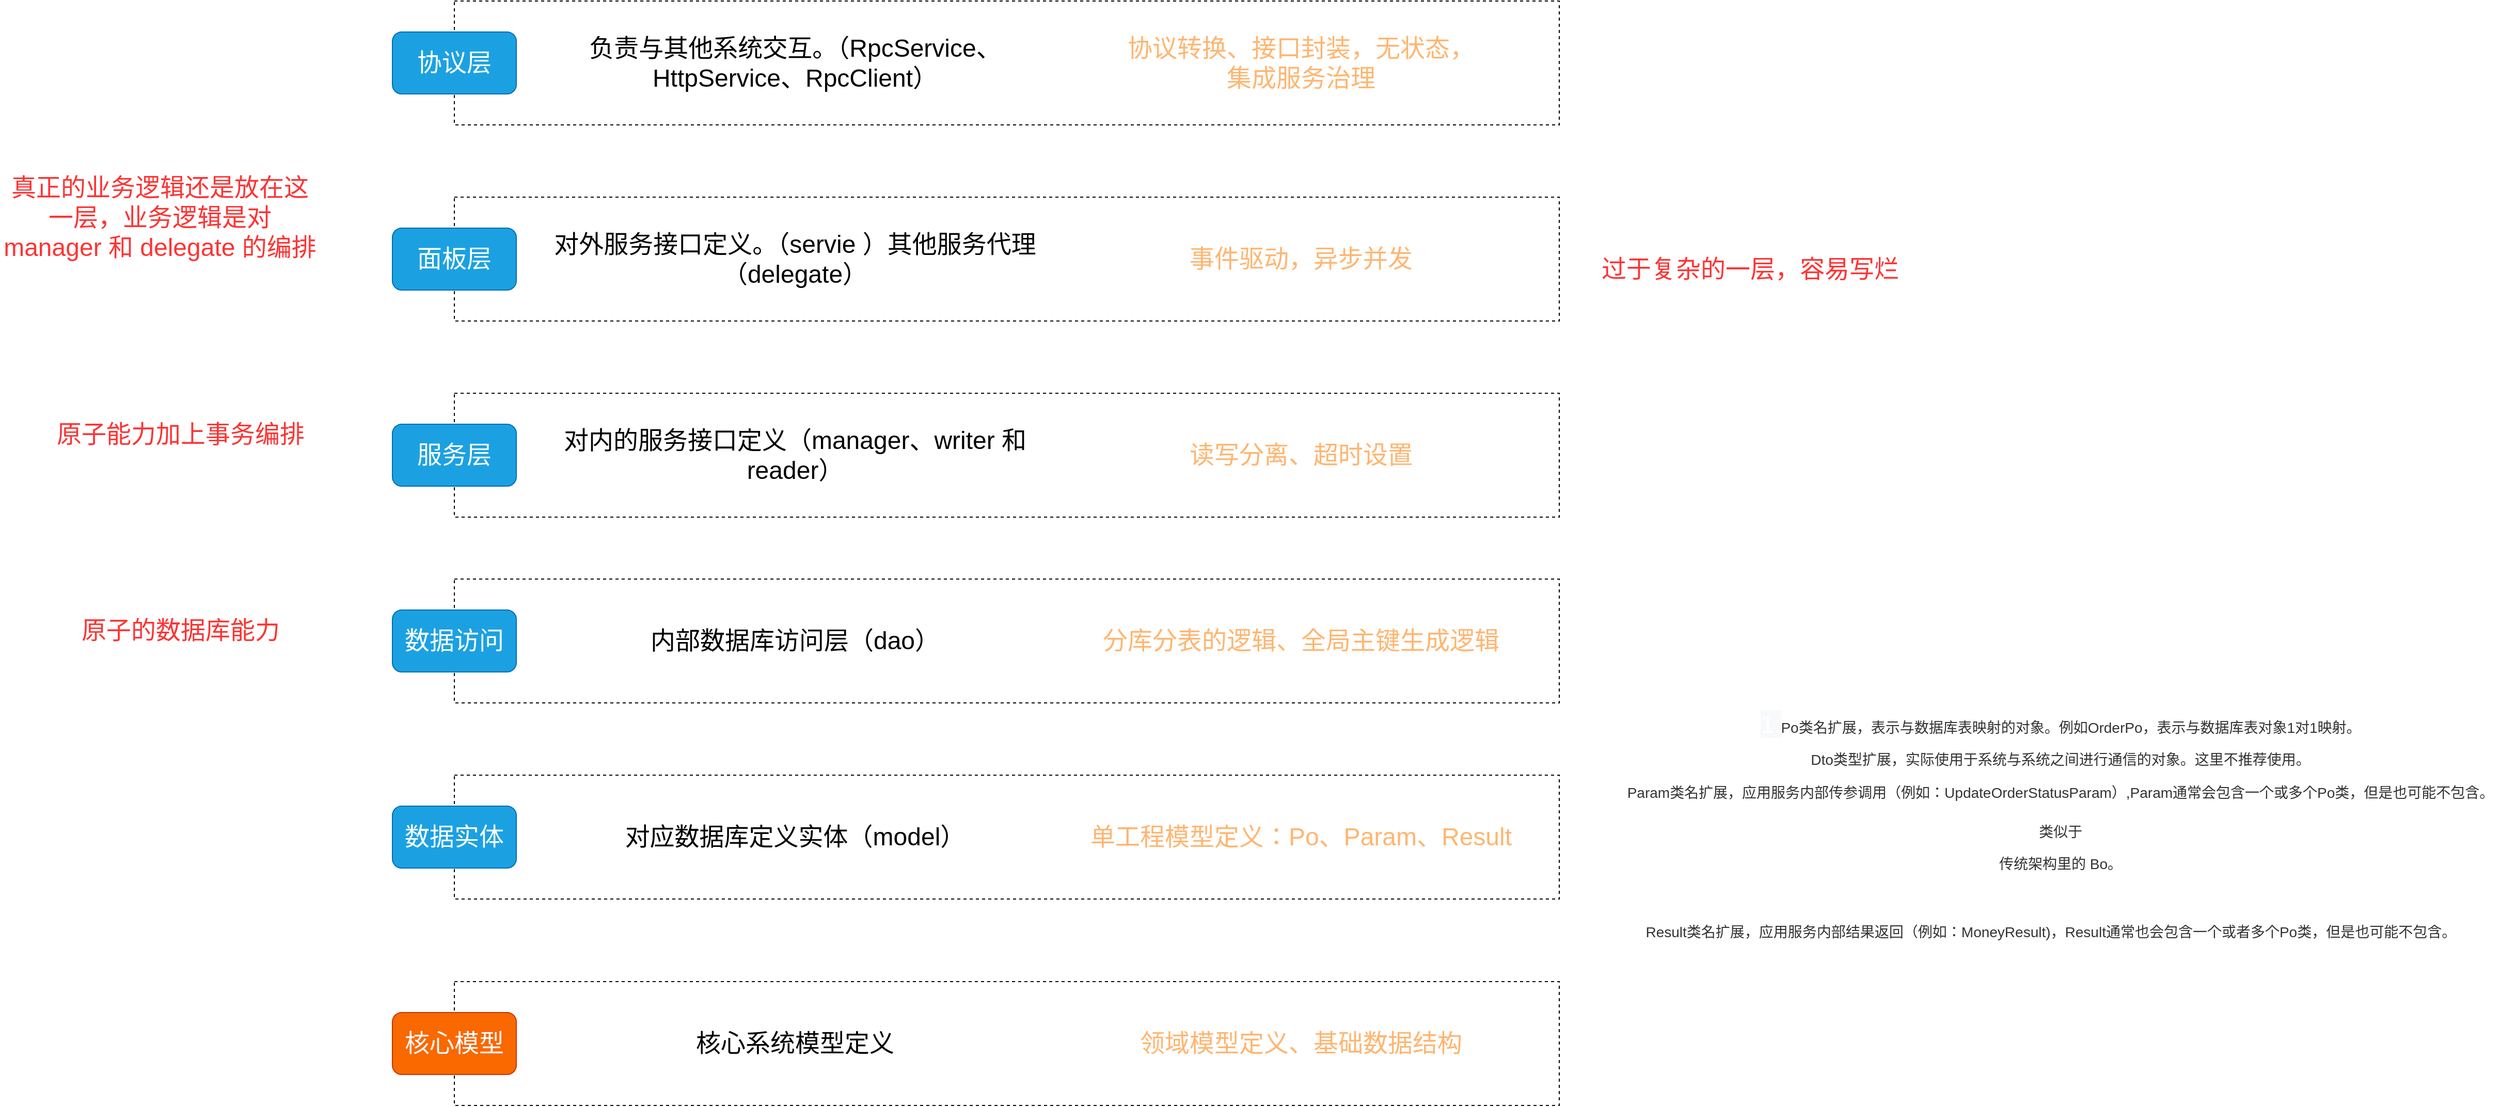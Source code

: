 <mxfile version="14.6.13" type="device"><diagram id="pv3N5BN9du3nWjAPbw0T" name="第 1 页"><mxGraphModel dx="1426" dy="860" grid="1" gridSize="10" guides="1" tooltips="1" connect="1" arrows="1" fold="1" page="1" pageScale="1" pageWidth="827" pageHeight="1169" math="0" shadow="0"><root><mxCell id="0"/><mxCell id="1" parent="0"/><mxCell id="pYum1yXWOpuPnmRAVcq9-10" value="" style="rounded=0;whiteSpace=wrap;html=1;fontSize=24;dashed=1;" vertex="1" parent="1"><mxGeometry x="470" y="90" width="1070" height="120" as="geometry"/></mxCell><mxCell id="pYum1yXWOpuPnmRAVcq9-1" value="协议层" style="rounded=1;whiteSpace=wrap;html=1;fillColor=#1ba1e2;strokeColor=#006EAF;fontColor=#ffffff;fontSize=24;" vertex="1" parent="1"><mxGeometry x="410" y="120" width="120" height="60" as="geometry"/></mxCell><mxCell id="pYum1yXWOpuPnmRAVcq9-11" value="负责与其他系统交互。（RpcService、HttpService、RpcClient）" style="text;html=1;strokeColor=none;fillColor=none;align=center;verticalAlign=middle;whiteSpace=wrap;rounded=0;dashed=1;fontSize=24;" vertex="1" parent="1"><mxGeometry x="540" y="140" width="520" height="20" as="geometry"/></mxCell><mxCell id="pYum1yXWOpuPnmRAVcq9-12" value="协议转换、接口封装，无状态，&lt;br&gt;集成服务治理" style="text;html=1;strokeColor=none;fillColor=none;align=center;verticalAlign=middle;whiteSpace=wrap;rounded=0;dashed=1;fontSize=24;fontColor=#FFB570;" vertex="1" parent="1"><mxGeometry x="1030" y="140" width="520" height="20" as="geometry"/></mxCell><mxCell id="pYum1yXWOpuPnmRAVcq9-13" value="" style="rounded=0;whiteSpace=wrap;html=1;fontSize=24;dashed=1;" vertex="1" parent="1"><mxGeometry x="470" y="280" width="1070" height="120" as="geometry"/></mxCell><mxCell id="pYum1yXWOpuPnmRAVcq9-14" value="面板层" style="rounded=1;whiteSpace=wrap;html=1;fillColor=#1ba1e2;strokeColor=#006EAF;fontColor=#ffffff;fontSize=24;" vertex="1" parent="1"><mxGeometry x="410" y="310" width="120" height="60" as="geometry"/></mxCell><mxCell id="pYum1yXWOpuPnmRAVcq9-15" value="对外服务接口定义。（servie ）其他服务代理（delegate）" style="text;html=1;strokeColor=none;fillColor=none;align=center;verticalAlign=middle;whiteSpace=wrap;rounded=0;dashed=1;fontSize=24;" vertex="1" parent="1"><mxGeometry x="540" y="330" width="520" height="20" as="geometry"/></mxCell><mxCell id="pYum1yXWOpuPnmRAVcq9-16" value="事件驱动，异步并发" style="text;html=1;strokeColor=none;fillColor=none;align=center;verticalAlign=middle;whiteSpace=wrap;rounded=0;dashed=1;fontSize=24;fontColor=#FFB570;" vertex="1" parent="1"><mxGeometry x="1030" y="330" width="520" height="20" as="geometry"/></mxCell><mxCell id="pYum1yXWOpuPnmRAVcq9-17" value="" style="rounded=0;whiteSpace=wrap;html=1;fontSize=24;dashed=1;" vertex="1" parent="1"><mxGeometry x="470" y="470" width="1070" height="120" as="geometry"/></mxCell><mxCell id="pYum1yXWOpuPnmRAVcq9-18" value="服务层" style="rounded=1;whiteSpace=wrap;html=1;fillColor=#1ba1e2;strokeColor=#006EAF;fontColor=#ffffff;fontSize=24;" vertex="1" parent="1"><mxGeometry x="410" y="500" width="120" height="60" as="geometry"/></mxCell><mxCell id="pYum1yXWOpuPnmRAVcq9-19" value="对内的服务接口定义（manager、writer 和 reader）" style="text;html=1;strokeColor=none;fillColor=none;align=center;verticalAlign=middle;whiteSpace=wrap;rounded=0;dashed=1;fontSize=24;" vertex="1" parent="1"><mxGeometry x="540" y="520" width="520" height="20" as="geometry"/></mxCell><mxCell id="pYum1yXWOpuPnmRAVcq9-20" value="读写分离、超时设置" style="text;html=1;strokeColor=none;fillColor=none;align=center;verticalAlign=middle;whiteSpace=wrap;rounded=0;dashed=1;fontSize=24;fontColor=#FFB570;" vertex="1" parent="1"><mxGeometry x="1030" y="520" width="520" height="20" as="geometry"/></mxCell><mxCell id="pYum1yXWOpuPnmRAVcq9-21" value="" style="rounded=0;whiteSpace=wrap;html=1;fontSize=24;dashed=1;" vertex="1" parent="1"><mxGeometry x="470" y="650" width="1070" height="120" as="geometry"/></mxCell><mxCell id="pYum1yXWOpuPnmRAVcq9-22" value="数据访问" style="rounded=1;whiteSpace=wrap;html=1;fillColor=#1ba1e2;strokeColor=#006EAF;fontColor=#ffffff;fontSize=24;" vertex="1" parent="1"><mxGeometry x="410" y="680" width="120" height="60" as="geometry"/></mxCell><mxCell id="pYum1yXWOpuPnmRAVcq9-23" value="内部数据库访问层（dao）" style="text;html=1;strokeColor=none;fillColor=none;align=center;verticalAlign=middle;whiteSpace=wrap;rounded=0;dashed=1;fontSize=24;" vertex="1" parent="1"><mxGeometry x="540" y="700" width="520" height="20" as="geometry"/></mxCell><mxCell id="pYum1yXWOpuPnmRAVcq9-24" value="分库分表的逻辑、全局主键生成逻辑" style="text;html=1;strokeColor=none;fillColor=none;align=center;verticalAlign=middle;whiteSpace=wrap;rounded=0;dashed=1;fontSize=24;fontColor=#FFB570;" vertex="1" parent="1"><mxGeometry x="1030" y="700" width="520" height="20" as="geometry"/></mxCell><mxCell id="pYum1yXWOpuPnmRAVcq9-25" value="" style="rounded=0;whiteSpace=wrap;html=1;fontSize=24;dashed=1;" vertex="1" parent="1"><mxGeometry x="470" y="840" width="1070" height="120" as="geometry"/></mxCell><mxCell id="pYum1yXWOpuPnmRAVcq9-26" value="数据实体" style="rounded=1;whiteSpace=wrap;html=1;fillColor=#1ba1e2;strokeColor=#006EAF;fontColor=#ffffff;fontSize=24;" vertex="1" parent="1"><mxGeometry x="410" y="870" width="120" height="60" as="geometry"/></mxCell><mxCell id="pYum1yXWOpuPnmRAVcq9-27" value="对应数据库定义实体（model）" style="text;html=1;strokeColor=none;fillColor=none;align=center;verticalAlign=middle;whiteSpace=wrap;rounded=0;dashed=1;fontSize=24;" vertex="1" parent="1"><mxGeometry x="540" y="890" width="520" height="20" as="geometry"/></mxCell><mxCell id="pYum1yXWOpuPnmRAVcq9-28" value="单工程模型定义：Po、Param、Result" style="text;html=1;strokeColor=none;fillColor=none;align=center;verticalAlign=middle;whiteSpace=wrap;rounded=0;dashed=1;fontSize=24;fontColor=#FFB570;" vertex="1" parent="1"><mxGeometry x="1030" y="890" width="520" height="20" as="geometry"/></mxCell><mxCell id="pYum1yXWOpuPnmRAVcq9-29" value="" style="rounded=0;whiteSpace=wrap;html=1;fontSize=24;dashed=1;" vertex="1" parent="1"><mxGeometry x="470" y="1040" width="1070" height="120" as="geometry"/></mxCell><mxCell id="pYum1yXWOpuPnmRAVcq9-30" value="&lt;span style=&quot;&quot;&gt;核心模型&lt;/span&gt;" style="rounded=1;whiteSpace=wrap;html=1;fillColor=#fa6800;strokeColor=#C73500;fontSize=24;fontColor=#FFFFFF;" vertex="1" parent="1"><mxGeometry x="410" y="1070" width="120" height="60" as="geometry"/></mxCell><mxCell id="pYum1yXWOpuPnmRAVcq9-31" value="核心系统模型定义" style="text;html=1;strokeColor=none;fillColor=none;align=center;verticalAlign=middle;whiteSpace=wrap;rounded=0;dashed=1;fontSize=24;" vertex="1" parent="1"><mxGeometry x="540" y="1090" width="520" height="20" as="geometry"/></mxCell><mxCell id="pYum1yXWOpuPnmRAVcq9-32" value="领域模型定义、基础数据结构" style="text;html=1;strokeColor=none;fillColor=none;align=center;verticalAlign=middle;whiteSpace=wrap;rounded=0;dashed=1;fontSize=24;fontColor=#FFB570;" vertex="1" parent="1"><mxGeometry x="1030" y="1090" width="520" height="20" as="geometry"/></mxCell><mxCell id="pYum1yXWOpuPnmRAVcq9-33" value="Text" style="text;html=1;strokeColor=none;fillColor=none;align=center;verticalAlign=middle;whiteSpace=wrap;rounded=0;dashed=1;fontSize=24;fontColor=#FFFFFF;" vertex="1" parent="1"><mxGeometry x="1210" y="940" width="40" height="20" as="geometry"/></mxCell><mxCell id="pYum1yXWOpuPnmRAVcq9-34" value="&lt;span style=&quot;background-color: rgb(248 , 249 , 250)&quot;&gt;1.&lt;/span&gt;&lt;span style=&quot;background-color: rgb(255 , 255 , 255) ; color: rgb(51 , 51 , 51) ; font-family: &amp;#34;__symbol&amp;#34; , , &amp;#34;segoe ui&amp;#34; , &amp;#34;roboto&amp;#34; , &amp;#34;pingfang sc&amp;#34; , &amp;#34;hiragino sans gb&amp;#34; , &amp;#34;microsoft yahei&amp;#34; , &amp;#34;simsun&amp;#34; , sans-serif ; font-size: 14px&quot;&gt;Po类名扩展，表示与数据库表映射的对象。例如OrderPo，表示与数据库表对象1对1映射。&lt;/span&gt;&lt;p style=&quot;box-sizing: border-box ; font-family: &amp;#34;__symbol&amp;#34; , , &amp;#34;segoe ui&amp;#34; , &amp;#34;roboto&amp;#34; , &amp;#34;pingfang sc&amp;#34; , &amp;#34;hiragino sans gb&amp;#34; , &amp;#34;microsoft yahei&amp;#34; , &amp;#34;simsun&amp;#34; , sans-serif ; margin: 8px 0px ; padding: 0px ; color: rgb(51 , 51 , 51) ; word-break: break-word ; clear: both ; font-size: 14px ; line-height: 22px ; min-height: 24px ; background-color: rgb(255 , 255 , 255)&quot;&gt;Dto类型扩展，实际使用于系统与系统之间进行通信的对象。这里不推荐使用。&lt;/p&gt;&lt;p style=&quot;box-sizing: border-box ; font-family: &amp;#34;__symbol&amp;#34; , , &amp;#34;segoe ui&amp;#34; , &amp;#34;roboto&amp;#34; , &amp;#34;pingfang sc&amp;#34; , &amp;#34;hiragino sans gb&amp;#34; , &amp;#34;microsoft yahei&amp;#34; , &amp;#34;simsun&amp;#34; , sans-serif ; margin: 8px 0px ; padding: 0px ; color: rgb(51 , 51 , 51) ; word-break: break-word ; clear: both ; font-size: 14px ; line-height: 22px ; min-height: 24px ; background-color: rgb(255 , 255 , 255)&quot;&gt;Param类名扩展，应用服务内部传参调用（例如：UpdateOrderStatusParam）,Param通常会包含一个或多个Po类，但是也可能不包含。&lt;/p&gt;&lt;span style=&quot;color: rgb(51 , 51 , 51) ; font-size: 14px ; background-color: rgb(255 , 255 , 255)&quot;&gt;类似于&lt;/span&gt;&lt;p style=&quot;box-sizing: border-box ; margin: 8px 0px ; padding: 0px ; color: rgb(51 , 51 , 51) ; word-break: break-word ; clear: both ; font-size: 14px ; line-height: 22px ; min-height: 24px ; background-color: rgb(255 , 255 , 255)&quot;&gt;传统架构里的 Bo。&lt;/p&gt;&lt;br&gt;&lt;span style=&quot;background-color: rgb(255 , 255 , 255) ; color: rgb(51 , 51 , 51) ; font-family: &amp;#34;__symbol&amp;#34; , , &amp;#34;segoe ui&amp;#34; , &amp;#34;roboto&amp;#34; , &amp;#34;pingfang sc&amp;#34; , &amp;#34;hiragino sans gb&amp;#34; , &amp;#34;microsoft yahei&amp;#34; , &amp;#34;simsun&amp;#34; , sans-serif ; font-size: 14px&quot;&gt;Result类名扩展，应用服务内部结果返回（例如：MoneyResult)，Result通常也会包含一个或者多个Po类，但是也可能不包含。&lt;/span&gt;xt" style="text;html=1;align=center;verticalAlign=middle;resizable=0;points=[];autosize=1;strokeColor=none;fontSize=24;fontColor=#FFFFFF;" vertex="1" parent="1"><mxGeometry x="1600" y="770" width="850" height="240" as="geometry"/></mxCell><mxCell id="pYum1yXWOpuPnmRAVcq9-36" value="过于复杂的一层，容易写烂" style="text;html=1;strokeColor=none;fillColor=none;align=center;verticalAlign=middle;whiteSpace=wrap;rounded=0;dashed=1;fontSize=24;fontColor=#FF3333;" vertex="1" parent="1"><mxGeometry x="1570" y="340" width="310" height="20" as="geometry"/></mxCell><mxCell id="pYum1yXWOpuPnmRAVcq9-37" value="真正的业务逻辑还是放在这一层，业务逻辑是对 manager 和 delegate 的编排" style="text;html=1;strokeColor=none;fillColor=none;align=center;verticalAlign=middle;whiteSpace=wrap;rounded=0;dashed=1;fontSize=24;fontColor=#FF3333;" vertex="1" parent="1"><mxGeometry x="30" y="290" width="310" height="20" as="geometry"/></mxCell><mxCell id="pYum1yXWOpuPnmRAVcq9-38" value="原子能力加上事务编排" style="text;html=1;strokeColor=none;fillColor=none;align=center;verticalAlign=middle;whiteSpace=wrap;rounded=0;dashed=1;fontSize=24;fontColor=#FF3333;" vertex="1" parent="1"><mxGeometry x="50" y="500" width="310" height="20" as="geometry"/></mxCell><mxCell id="pYum1yXWOpuPnmRAVcq9-39" value="原子的数据库能力" style="text;html=1;strokeColor=none;fillColor=none;align=center;verticalAlign=middle;whiteSpace=wrap;rounded=0;dashed=1;fontSize=24;fontColor=#FF3333;" vertex="1" parent="1"><mxGeometry x="50" y="690" width="310" height="20" as="geometry"/></mxCell></root></mxGraphModel></diagram></mxfile>